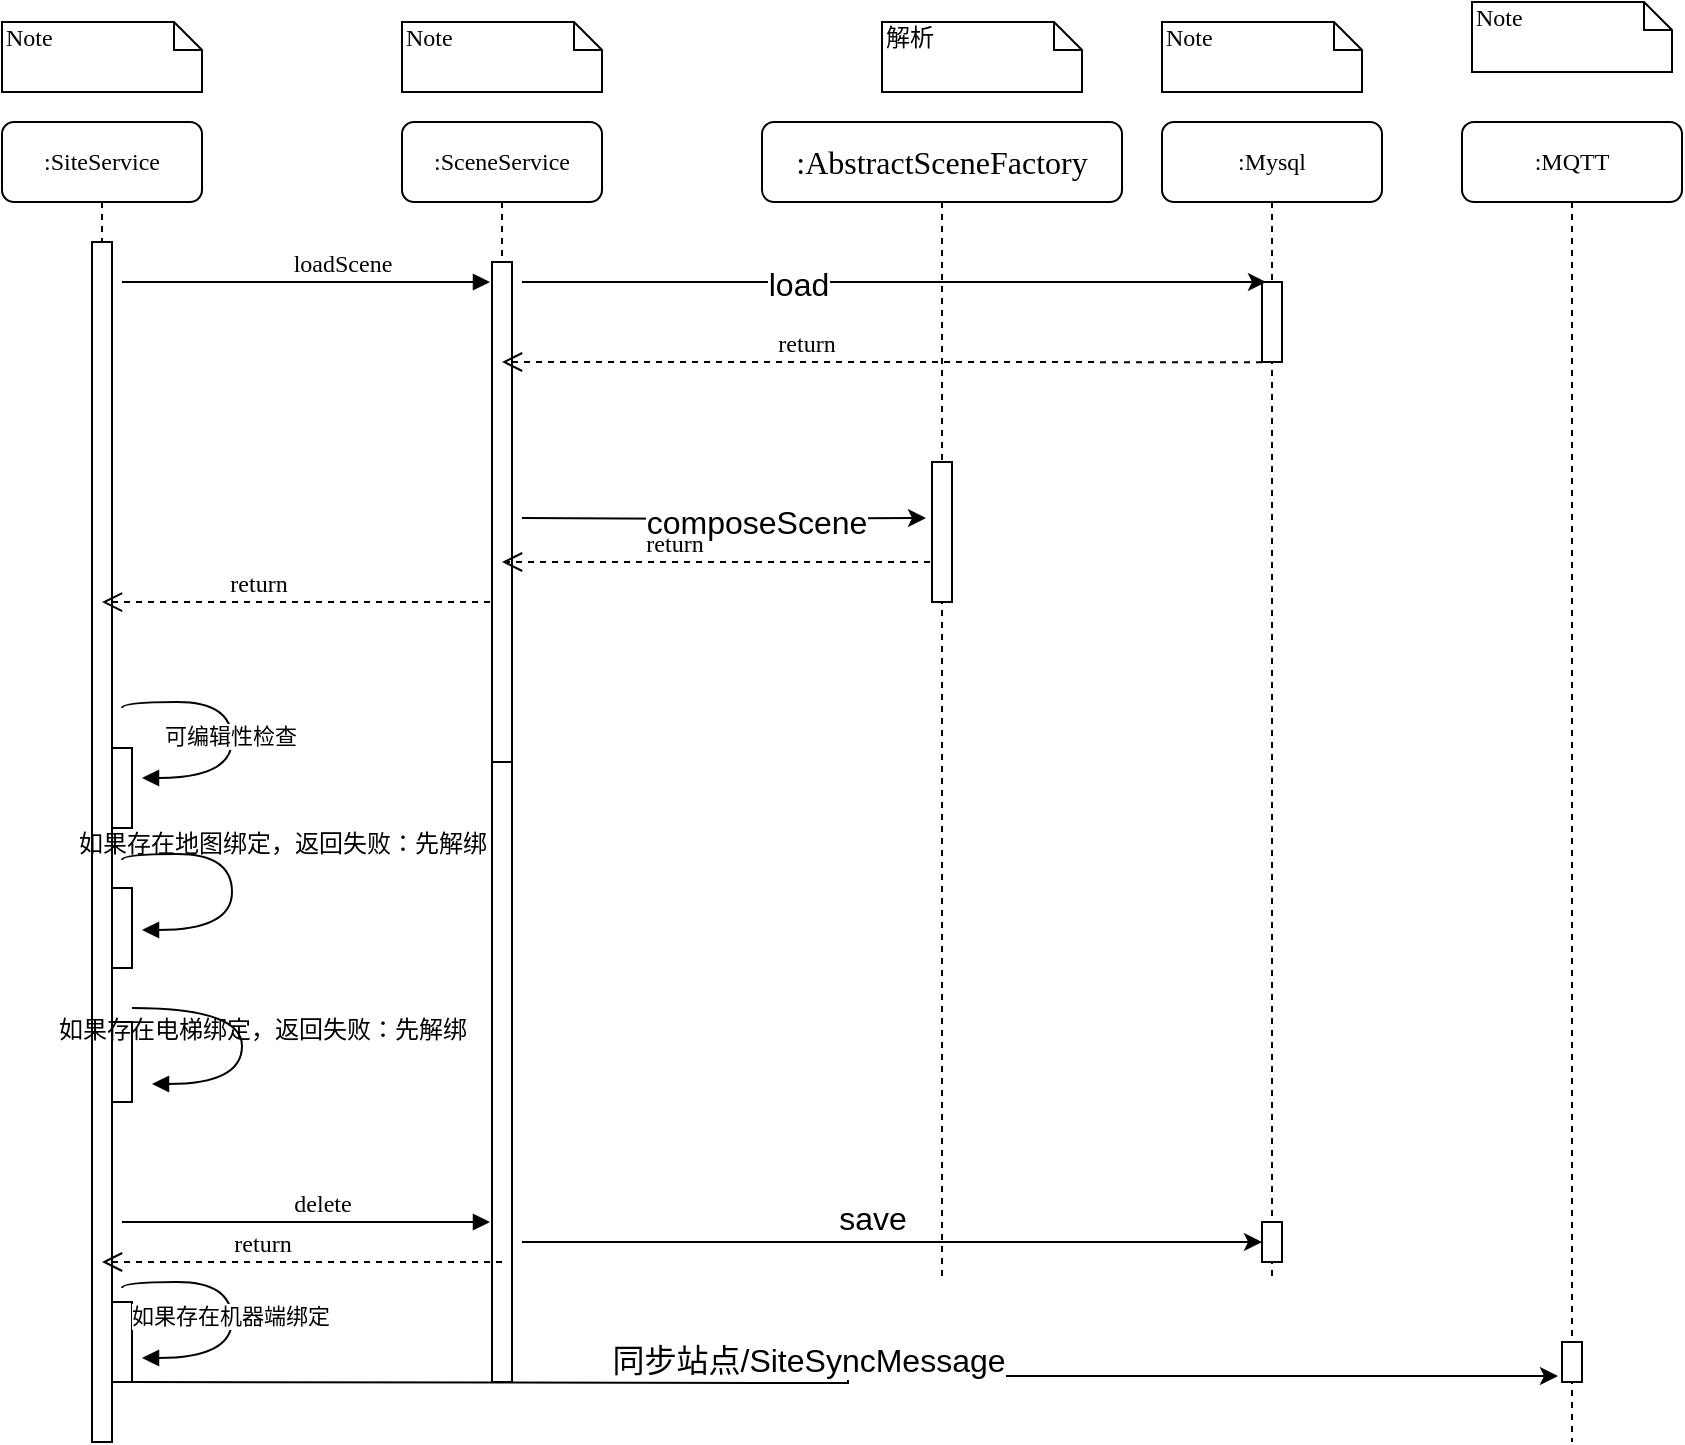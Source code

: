 <mxfile version="17.4.1" type="github"><diagram name="Page-1" id="13e1069c-82ec-6db2-03f1-153e76fe0fe0"><mxGraphModel dx="1298" dy="756" grid="1" gridSize="10" guides="1" tooltips="1" connect="1" arrows="1" fold="1" page="1" pageScale="1" pageWidth="1100" pageHeight="850" background="none" math="0" shadow="0"><root><mxCell id="0"/><mxCell id="1" parent="0"/><mxCell id="7baba1c4bc27f4b0-3" value=":SceneService" style="shape=umlLifeline;perimeter=lifelinePerimeter;whiteSpace=wrap;html=1;container=1;collapsible=0;recursiveResize=0;outlineConnect=0;rounded=1;shadow=0;comic=0;labelBackgroundColor=none;strokeWidth=1;fontFamily=Verdana;fontSize=12;align=center;" parent="1" vertex="1"><mxGeometry x="300" y="80" width="100" height="630" as="geometry"/></mxCell><mxCell id="7baba1c4bc27f4b0-13" value="" style="html=1;points=[];perimeter=orthogonalPerimeter;rounded=0;shadow=0;comic=0;labelBackgroundColor=none;strokeWidth=1;fontFamily=Verdana;fontSize=12;align=center;" parent="7baba1c4bc27f4b0-3" vertex="1"><mxGeometry x="45" y="320" width="10" height="310" as="geometry"/></mxCell><mxCell id="S0LsM8EeW1_96Y5W6TbT-2" value="" style="html=1;points=[];perimeter=orthogonalPerimeter;rounded=0;shadow=0;comic=0;labelBackgroundColor=none;strokeWidth=1;fontFamily=Verdana;fontSize=12;align=center;" parent="7baba1c4bc27f4b0-3" vertex="1"><mxGeometry x="45" y="70" width="10" height="250" as="geometry"/></mxCell><mxCell id="7baba1c4bc27f4b0-4" value="&lt;font style=&quot;font-size: 16px&quot;&gt;:&lt;font style=&quot;font-size: 16px&quot;&gt;AbstractSceneFactory&lt;/font&gt;&lt;/font&gt;" style="shape=umlLifeline;perimeter=lifelinePerimeter;whiteSpace=wrap;html=1;container=1;collapsible=0;recursiveResize=0;outlineConnect=0;rounded=1;shadow=0;comic=0;labelBackgroundColor=none;strokeWidth=1;fontFamily=Verdana;fontSize=12;align=center;" parent="1" vertex="1"><mxGeometry x="480" y="80" width="180" height="580" as="geometry"/></mxCell><mxCell id="MwoZQrEEX3wXvgg_QEE5-21" value="" style="html=1;points=[];perimeter=orthogonalPerimeter;rounded=0;shadow=0;comic=0;labelBackgroundColor=none;strokeWidth=1;fontFamily=Verdana;fontSize=12;align=center;" parent="7baba1c4bc27f4b0-4" vertex="1"><mxGeometry x="85" y="170" width="10" height="70" as="geometry"/></mxCell><mxCell id="-cc4x9fc0v7E6pRzVXcU-1" value="return" style="html=1;verticalAlign=bottom;endArrow=open;dashed=1;endSize=8;labelBackgroundColor=none;fontFamily=Verdana;fontSize=12;edgeStyle=elbowEdgeStyle;elbow=vertical;exitX=0.5;exitY=0.968;exitDx=0;exitDy=0;exitPerimeter=0;" parent="7baba1c4bc27f4b0-4" target="7baba1c4bc27f4b0-3" edge="1"><mxGeometry x="0.2" relative="1" as="geometry"><mxPoint x="49.5" y="120" as="targetPoint"/><Array as="points"><mxPoint x="170" y="120"/></Array><mxPoint x="250" y="120.08" as="sourcePoint"/><mxPoint as="offset"/></mxGeometry></mxCell><mxCell id="7baba1c4bc27f4b0-5" value=":Mysql" style="shape=umlLifeline;perimeter=lifelinePerimeter;whiteSpace=wrap;html=1;container=1;collapsible=0;recursiveResize=0;outlineConnect=0;rounded=1;shadow=0;comic=0;labelBackgroundColor=none;strokeWidth=1;fontFamily=Verdana;fontSize=12;align=center;" parent="1" vertex="1"><mxGeometry x="680" y="80" width="110" height="580" as="geometry"/></mxCell><mxCell id="MwoZQrEEX3wXvgg_QEE5-17" value="" style="html=1;points=[];perimeter=orthogonalPerimeter;rounded=0;shadow=0;comic=0;labelBackgroundColor=none;strokeWidth=1;fontFamily=Verdana;fontSize=12;align=center;" parent="7baba1c4bc27f4b0-5" vertex="1"><mxGeometry x="50" y="550" width="10" height="20" as="geometry"/></mxCell><mxCell id="S0LsM8EeW1_96Y5W6TbT-4" value="" style="html=1;points=[];perimeter=orthogonalPerimeter;rounded=0;shadow=0;comic=0;labelBackgroundColor=none;strokeWidth=1;fontFamily=Verdana;fontSize=12;align=center;" parent="7baba1c4bc27f4b0-5" vertex="1"><mxGeometry x="50" y="80" width="10" height="40" as="geometry"/></mxCell><mxCell id="7baba1c4bc27f4b0-8" value=":SiteService" style="shape=umlLifeline;perimeter=lifelinePerimeter;whiteSpace=wrap;html=1;container=1;collapsible=0;recursiveResize=0;outlineConnect=0;rounded=1;shadow=0;comic=0;labelBackgroundColor=none;strokeWidth=1;fontFamily=Verdana;fontSize=12;align=center;" parent="1" vertex="1"><mxGeometry x="100" y="80" width="100" height="660" as="geometry"/></mxCell><mxCell id="7baba1c4bc27f4b0-9" value="" style="html=1;points=[];perimeter=orthogonalPerimeter;rounded=0;shadow=0;comic=0;labelBackgroundColor=none;strokeWidth=1;fontFamily=Verdana;fontSize=12;align=center;" parent="7baba1c4bc27f4b0-8" vertex="1"><mxGeometry x="45" y="60" width="10" height="600" as="geometry"/></mxCell><mxCell id="MwoZQrEEX3wXvgg_QEE5-8" value="" style="html=1;points=[];perimeter=orthogonalPerimeter;rounded=0;shadow=0;comic=0;labelBackgroundColor=none;strokeWidth=1;fontFamily=Verdana;fontSize=12;align=center;" parent="7baba1c4bc27f4b0-8" vertex="1"><mxGeometry x="55" y="450" width="10" height="40" as="geometry"/></mxCell><mxCell id="EWG5V0WhLsDsO41iQh-F-1" value="" style="html=1;points=[];perimeter=orthogonalPerimeter;rounded=0;shadow=0;comic=0;labelBackgroundColor=none;strokeWidth=1;fontFamily=Verdana;fontSize=12;align=center;" parent="7baba1c4bc27f4b0-8" vertex="1"><mxGeometry x="55" y="383" width="10" height="40" as="geometry"/></mxCell><mxCell id="EWG5V0WhLsDsO41iQh-F-3" value="" style="html=1;points=[];perimeter=orthogonalPerimeter;rounded=0;shadow=0;comic=0;labelBackgroundColor=none;strokeWidth=1;fontFamily=Verdana;fontSize=12;align=center;" parent="7baba1c4bc27f4b0-8" vertex="1"><mxGeometry x="55" y="313" width="10" height="40" as="geometry"/></mxCell><mxCell id="qhPsNnIl0chxg5hmOrn9-1" value="" style="html=1;points=[];perimeter=orthogonalPerimeter;rounded=0;shadow=0;comic=0;labelBackgroundColor=none;strokeWidth=1;fontFamily=Verdana;fontSize=12;align=center;" vertex="1" parent="7baba1c4bc27f4b0-8"><mxGeometry x="55" y="590" width="10" height="40" as="geometry"/></mxCell><mxCell id="7baba1c4bc27f4b0-40" value="Note" style="shape=note;whiteSpace=wrap;html=1;size=14;verticalAlign=top;align=left;spacingTop=-6;rounded=0;shadow=0;comic=0;labelBackgroundColor=none;strokeWidth=1;fontFamily=Verdana;fontSize=12" parent="1" vertex="1"><mxGeometry x="100" y="30" width="100" height="35" as="geometry"/></mxCell><mxCell id="7baba1c4bc27f4b0-42" value="Note" style="shape=note;whiteSpace=wrap;html=1;size=14;verticalAlign=top;align=left;spacingTop=-6;rounded=0;shadow=0;comic=0;labelBackgroundColor=none;strokeWidth=1;fontFamily=Verdana;fontSize=12" parent="1" vertex="1"><mxGeometry x="300" y="30" width="100" height="35" as="geometry"/></mxCell><mxCell id="7baba1c4bc27f4b0-43" value="解析" style="shape=note;whiteSpace=wrap;html=1;size=14;verticalAlign=top;align=left;spacingTop=-6;rounded=0;shadow=0;comic=0;labelBackgroundColor=none;strokeWidth=1;fontFamily=Verdana;fontSize=12" parent="1" vertex="1"><mxGeometry x="540" y="30" width="100" height="35" as="geometry"/></mxCell><mxCell id="7baba1c4bc27f4b0-44" value="Note" style="shape=note;whiteSpace=wrap;html=1;size=14;verticalAlign=top;align=left;spacingTop=-6;rounded=0;shadow=0;comic=0;labelBackgroundColor=none;strokeWidth=1;fontFamily=Verdana;fontSize=12" parent="1" vertex="1"><mxGeometry x="680" y="30" width="100" height="35" as="geometry"/></mxCell><mxCell id="EWG5V0WhLsDsO41iQh-F-2" value="如果存在地图绑定，返回失败：先解绑" style="html=1;verticalAlign=bottom;endArrow=block;labelBackgroundColor=none;fontFamily=Verdana;fontSize=12;elbow=vertical;edgeStyle=orthogonalEdgeStyle;curved=1;" parent="1" edge="1"><mxGeometry x="-0.121" y="25" relative="1" as="geometry"><mxPoint x="160" y="449" as="sourcePoint"/><mxPoint x="170" y="484" as="targetPoint"/><Array as="points"><mxPoint x="160" y="446"/><mxPoint x="215" y="446"/><mxPoint x="215" y="484"/></Array><mxPoint as="offset"/></mxGeometry></mxCell><mxCell id="S0LsM8EeW1_96Y5W6TbT-1" value="loadScene" style="html=1;verticalAlign=bottom;endArrow=block;labelBackgroundColor=none;fontFamily=Verdana;fontSize=12;exitX=1.6;exitY=0.571;exitDx=0;exitDy=0;exitPerimeter=0;" parent="1" edge="1"><mxGeometry x="0.191" relative="1" as="geometry"><mxPoint x="160" y="160" as="sourcePoint"/><mxPoint as="offset"/><mxPoint x="344" y="160" as="targetPoint"/></mxGeometry></mxCell><mxCell id="S0LsM8EeW1_96Y5W6TbT-3" style="edgeStyle=orthogonalEdgeStyle;rounded=0;orthogonalLoop=1;jettySize=auto;html=1;fontSize=16;" parent="1" edge="1"><mxGeometry relative="1" as="geometry"><mxPoint x="360" y="160" as="sourcePoint"/><mxPoint x="732" y="160" as="targetPoint"/><Array as="points"><mxPoint x="360" y="160"/><mxPoint x="732" y="160"/></Array></mxGeometry></mxCell><mxCell id="S0LsM8EeW1_96Y5W6TbT-7" value="load" style="edgeLabel;html=1;align=center;verticalAlign=middle;resizable=0;points=[];fontSize=16;" parent="S0LsM8EeW1_96Y5W6TbT-3" vertex="1" connectable="0"><mxGeometry x="-0.258" y="-1" relative="1" as="geometry"><mxPoint as="offset"/></mxGeometry></mxCell><mxCell id="S0LsM8EeW1_96Y5W6TbT-15" style="edgeStyle=orthogonalEdgeStyle;rounded=0;orthogonalLoop=1;jettySize=auto;html=1;entryX=-0.3;entryY=0.4;entryDx=0;entryDy=0;entryPerimeter=0;fontSize=16;" parent="1" target="MwoZQrEEX3wXvgg_QEE5-21" edge="1"><mxGeometry relative="1" as="geometry"><mxPoint x="360" y="278" as="sourcePoint"/></mxGeometry></mxCell><mxCell id="S0LsM8EeW1_96Y5W6TbT-16" value="composeScene" style="edgeLabel;html=1;align=center;verticalAlign=middle;resizable=0;points=[];fontSize=16;" parent="S0LsM8EeW1_96Y5W6TbT-15" vertex="1" connectable="0"><mxGeometry x="0.158" y="-2" relative="1" as="geometry"><mxPoint as="offset"/></mxGeometry></mxCell><mxCell id="S0LsM8EeW1_96Y5W6TbT-18" value="return" style="html=1;verticalAlign=bottom;endArrow=open;dashed=1;endSize=8;labelBackgroundColor=none;fontFamily=Verdana;fontSize=12;edgeStyle=elbowEdgeStyle;elbow=vertical;exitX=-0.1;exitY=0.714;exitDx=0;exitDy=0;exitPerimeter=0;" parent="1" source="MwoZQrEEX3wXvgg_QEE5-21" edge="1"><mxGeometry x="0.2" relative="1" as="geometry"><mxPoint x="350" y="300" as="targetPoint"/><Array as="points"><mxPoint x="530" y="300"/></Array><mxPoint x="725" y="260" as="sourcePoint"/><mxPoint as="offset"/></mxGeometry></mxCell><mxCell id="S0LsM8EeW1_96Y5W6TbT-19" value="return" style="html=1;verticalAlign=bottom;endArrow=open;dashed=1;endSize=8;labelBackgroundColor=none;fontFamily=Verdana;fontSize=12;edgeStyle=elbowEdgeStyle;elbow=vertical;exitX=-0.1;exitY=0.714;exitDx=0;exitDy=0;exitPerimeter=0;" parent="1" edge="1"><mxGeometry x="0.2" relative="1" as="geometry"><mxPoint x="150" y="320" as="targetPoint"/><Array as="points"><mxPoint x="310" y="320.02"/></Array><mxPoint x="344" y="320" as="sourcePoint"/><mxPoint as="offset"/></mxGeometry></mxCell><mxCell id="S0LsM8EeW1_96Y5W6TbT-20" value="delete" style="html=1;verticalAlign=bottom;endArrow=block;labelBackgroundColor=none;fontFamily=Verdana;fontSize=12;exitX=1.6;exitY=0.571;exitDx=0;exitDy=0;exitPerimeter=0;" parent="1" edge="1"><mxGeometry x="0.087" relative="1" as="geometry"><mxPoint x="160" y="630" as="sourcePoint"/><mxPoint as="offset"/><mxPoint x="344" y="630" as="targetPoint"/></mxGeometry></mxCell><mxCell id="S0LsM8EeW1_96Y5W6TbT-21" style="edgeStyle=orthogonalEdgeStyle;rounded=0;orthogonalLoop=1;jettySize=auto;html=1;fontSize=16;" parent="1" edge="1"><mxGeometry relative="1" as="geometry"><mxPoint x="360" y="640" as="sourcePoint"/><mxPoint x="730" y="640" as="targetPoint"/><Array as="points"><mxPoint x="360" y="640"/><mxPoint x="731" y="640"/></Array></mxGeometry></mxCell><mxCell id="S0LsM8EeW1_96Y5W6TbT-22" value="save" style="edgeLabel;html=1;align=center;verticalAlign=middle;resizable=0;points=[];fontSize=16;" parent="S0LsM8EeW1_96Y5W6TbT-21" vertex="1" connectable="0"><mxGeometry x="-0.057" relative="1" as="geometry"><mxPoint y="-12" as="offset"/></mxGeometry></mxCell><mxCell id="S0LsM8EeW1_96Y5W6TbT-25" value="return" style="html=1;verticalAlign=bottom;endArrow=open;dashed=1;endSize=8;labelBackgroundColor=none;fontFamily=Verdana;fontSize=12;edgeStyle=elbowEdgeStyle;elbow=vertical;" parent="1" target="7baba1c4bc27f4b0-8" edge="1"><mxGeometry x="0.2" relative="1" as="geometry"><mxPoint x="190" y="570" as="targetPoint"/><Array as="points"><mxPoint x="260" y="650"/><mxPoint x="270" y="700"/></Array><mxPoint x="350" y="650" as="sourcePoint"/><mxPoint as="offset"/></mxGeometry></mxCell><mxCell id="-cc4x9fc0v7E6pRzVXcU-5" value="如果存在电梯绑定，返回失败：先解绑" style="html=1;verticalAlign=bottom;endArrow=block;labelBackgroundColor=none;fontFamily=Verdana;fontSize=12;elbow=vertical;edgeStyle=orthogonalEdgeStyle;curved=1;exitX=1.038;exitY=0.345;exitPerimeter=0;" parent="1" edge="1"><mxGeometry x="0.086" y="10" relative="1" as="geometry"><mxPoint x="165.003" y="523" as="sourcePoint"/><mxPoint x="175" y="561" as="targetPoint"/><Array as="points"><mxPoint x="220" y="523"/><mxPoint x="220" y="561"/><mxPoint x="175" y="561"/></Array><mxPoint as="offset"/></mxGeometry></mxCell><mxCell id="KwXQi0kn8Qg1HXRH5JCs-1" value="&lt;span style=&quot;color: rgba(0 , 0 , 0 , 0) ; font-family: monospace ; font-size: 0px&quot;&gt;%3CmxGraphModel%3E%3Croot%3E%3CmxCell%20id%3D%220%22%2F%3E%3CmxCell%20id%3D%221%22%20parent%3D%220%22%2F%3E%3CmxCell%20id%3D%222%22%20value%3D%22%E5%91%BD%E5%90%8D%E6%83%9F%E4%B8%80%E6%80%A7%E6%9F%A5%E6%A3%80%E6%9F%A5%22%20style%3D%22html%3D1%3BverticalAlign%3Dbottom%3BendArrow%3Dblock%3BlabelBackgroundColor%3Dnone%3BfontFamily%3DVerdana%3BfontSize%3D12%3Belbow%3Dvertical%3BedgeStyle%3DorthogonalEdgeStyle%3Bcurved%3D1%3B%22%20edge%3D%221%22%20parent%3D%221%22%3E%3CmxGeometry%20x%3D%220.232%22%20relative%3D%221%22%20as%3D%22geometry%22%3E%3CmxPoint%20x%3D%22160%22%20y%3D%22449%22%20as%3D%22sourcePoint%22%2F%3E%3CmxPoint%20x%3D%22170%22%20y%3D%22484%22%20as%3D%22targetPoint%22%2F%3E%3CArray%20as%3D%22points%22%3E%3CmxPoint%20x%3D%22160%22%20y%3D%22446%22%2F%3E%3CmxPoint%20x%3D%22215%22%20y%3D%22446%22%2F%3E%3CmxPoint%20x%3D%22215%22%20y%3D%22484%22%2F%3E%3C%2FArray%3E%3CmxPoint%20as%3D%22offset%22%2F%3E%3C%2FmxGeometry%3E%3C%2FmxCell%3E%3C%2Froot%3E%3C%2FmxGraphModel%3Es&lt;/span&gt;" style="html=1;verticalAlign=bottom;endArrow=block;labelBackgroundColor=none;fontFamily=Verdana;fontSize=12;elbow=vertical;edgeStyle=orthogonalEdgeStyle;curved=1;" parent="1" edge="1"><mxGeometry x="0.232" relative="1" as="geometry"><mxPoint x="160" y="373" as="sourcePoint"/><mxPoint x="170" y="408" as="targetPoint"/><Array as="points"><mxPoint x="160" y="370"/><mxPoint x="215" y="370"/><mxPoint x="215" y="408"/></Array><mxPoint as="offset"/></mxGeometry></mxCell><mxCell id="KwXQi0kn8Qg1HXRH5JCs-2" value="可编辑性检查" style="edgeLabel;html=1;align=center;verticalAlign=middle;resizable=0;points=[];" parent="KwXQi0kn8Qg1HXRH5JCs-1" vertex="1" connectable="0"><mxGeometry x="0.064" y="-1" relative="1" as="geometry"><mxPoint as="offset"/></mxGeometry></mxCell><mxCell id="qhPsNnIl0chxg5hmOrn9-2" value="&lt;span style=&quot;color: rgba(0 , 0 , 0 , 0) ; font-family: monospace ; font-size: 0px&quot;&gt;%3CmxGraphModel%3E%3Croot%3E%3CmxCell%20id%3D%220%22%2F%3E%3CmxCell%20id%3D%221%22%20parent%3D%220%22%2F%3E%3CmxCell%20id%3D%222%22%20value%3D%22%E5%91%BD%E5%90%8D%E6%83%9F%E4%B8%80%E6%80%A7%E6%9F%A5%E6%A3%80%E6%9F%A5%22%20style%3D%22html%3D1%3BverticalAlign%3Dbottom%3BendArrow%3Dblock%3BlabelBackgroundColor%3Dnone%3BfontFamily%3DVerdana%3BfontSize%3D12%3Belbow%3Dvertical%3BedgeStyle%3DorthogonalEdgeStyle%3Bcurved%3D1%3B%22%20edge%3D%221%22%20parent%3D%221%22%3E%3CmxGeometry%20x%3D%220.232%22%20relative%3D%221%22%20as%3D%22geometry%22%3E%3CmxPoint%20x%3D%22160%22%20y%3D%22449%22%20as%3D%22sourcePoint%22%2F%3E%3CmxPoint%20x%3D%22170%22%20y%3D%22484%22%20as%3D%22targetPoint%22%2F%3E%3CArray%20as%3D%22points%22%3E%3CmxPoint%20x%3D%22160%22%20y%3D%22446%22%2F%3E%3CmxPoint%20x%3D%22215%22%20y%3D%22446%22%2F%3E%3CmxPoint%20x%3D%22215%22%20y%3D%22484%22%2F%3E%3C%2FArray%3E%3CmxPoint%20as%3D%22offset%22%2F%3E%3C%2FmxGeometry%3E%3C%2FmxCell%3E%3C%2Froot%3E%3C%2FmxGraphModel%3Es&lt;/span&gt;" style="html=1;verticalAlign=bottom;endArrow=block;labelBackgroundColor=none;fontFamily=Verdana;fontSize=12;elbow=vertical;edgeStyle=orthogonalEdgeStyle;curved=1;" edge="1" parent="1"><mxGeometry x="0.232" relative="1" as="geometry"><mxPoint x="160" y="663" as="sourcePoint"/><mxPoint x="170" y="698" as="targetPoint"/><Array as="points"><mxPoint x="160" y="660"/><mxPoint x="215" y="660"/><mxPoint x="215" y="698"/></Array><mxPoint as="offset"/></mxGeometry></mxCell><mxCell id="qhPsNnIl0chxg5hmOrn9-3" value="如果存在机器端绑定" style="edgeLabel;html=1;align=center;verticalAlign=middle;resizable=0;points=[];" vertex="1" connectable="0" parent="qhPsNnIl0chxg5hmOrn9-2"><mxGeometry x="0.064" y="-1" relative="1" as="geometry"><mxPoint as="offset"/></mxGeometry></mxCell><mxCell id="qhPsNnIl0chxg5hmOrn9-4" value=":MQTT" style="shape=umlLifeline;perimeter=lifelinePerimeter;whiteSpace=wrap;html=1;container=1;collapsible=0;recursiveResize=0;outlineConnect=0;rounded=1;shadow=0;comic=0;labelBackgroundColor=none;strokeWidth=1;fontFamily=Verdana;fontSize=12;align=center;" vertex="1" parent="1"><mxGeometry x="830" y="80" width="110" height="660" as="geometry"/></mxCell><mxCell id="qhPsNnIl0chxg5hmOrn9-5" value="" style="html=1;points=[];perimeter=orthogonalPerimeter;rounded=0;shadow=0;comic=0;labelBackgroundColor=none;strokeWidth=1;fontFamily=Verdana;fontSize=12;align=center;" vertex="1" parent="qhPsNnIl0chxg5hmOrn9-4"><mxGeometry x="50" y="610" width="10" height="20" as="geometry"/></mxCell><mxCell id="qhPsNnIl0chxg5hmOrn9-7" value="Note" style="shape=note;whiteSpace=wrap;html=1;size=14;verticalAlign=top;align=left;spacingTop=-6;rounded=0;shadow=0;comic=0;labelBackgroundColor=none;strokeWidth=1;fontFamily=Verdana;fontSize=12" vertex="1" parent="1"><mxGeometry x="835" y="20" width="100" height="35" as="geometry"/></mxCell><mxCell id="qhPsNnIl0chxg5hmOrn9-8" style="edgeStyle=orthogonalEdgeStyle;rounded=0;orthogonalLoop=1;jettySize=auto;html=1;fontSize=16;entryX=-0.2;entryY=0.85;entryDx=0;entryDy=0;entryPerimeter=0;" edge="1" parent="1" target="qhPsNnIl0chxg5hmOrn9-5"><mxGeometry relative="1" as="geometry"><mxPoint x="165" y="710" as="sourcePoint"/><mxPoint x="535" y="710" as="targetPoint"/><Array as="points"/></mxGeometry></mxCell><mxCell id="qhPsNnIl0chxg5hmOrn9-9" value="同步站点/SiteSyncMessage" style="edgeLabel;html=1;align=center;verticalAlign=middle;resizable=0;points=[];fontSize=16;" vertex="1" connectable="0" parent="qhPsNnIl0chxg5hmOrn9-8"><mxGeometry x="-0.057" relative="1" as="geometry"><mxPoint y="-12" as="offset"/></mxGeometry></mxCell></root></mxGraphModel></diagram></mxfile>